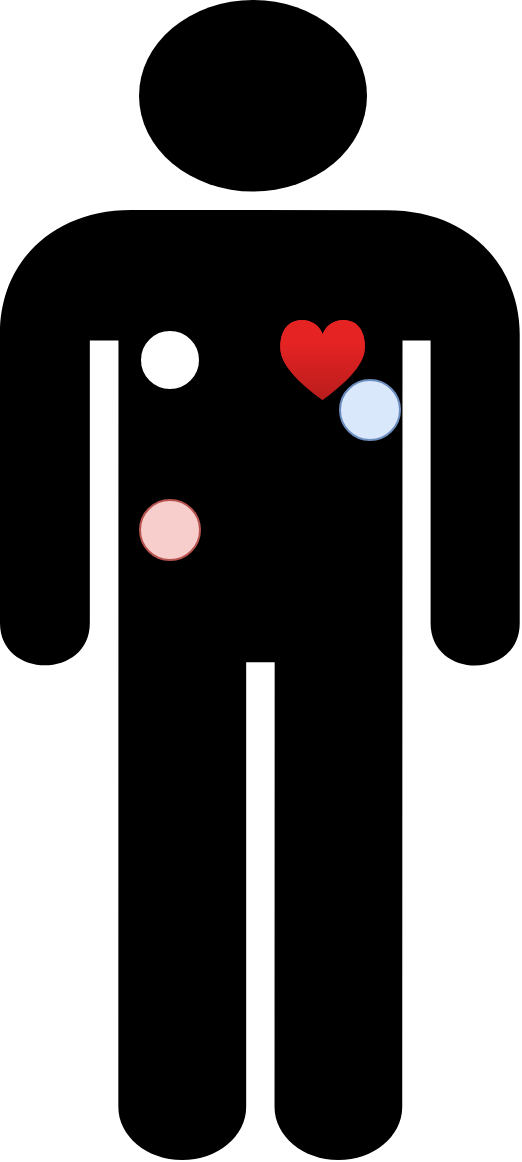<mxfile version="20.0.3"><diagram id="CRxmIB7kUF0slxMSyauR" name="Page-1"><mxGraphModel dx="1422" dy="670" grid="1" gridSize="10" guides="1" tooltips="1" connect="1" arrows="1" fold="1" page="1" pageScale="1" pageWidth="850" pageHeight="1100" math="0" shadow="0"><root><mxCell id="0"/><mxCell id="1" parent="0"/><mxCell id="nImXThspOhqN8ybAUmn2-4" value="" style="shape=mxgraph.signs.people.man_1;html=1;pointerEvents=1;fillColor=#000000;strokeColor=none;verticalLabelPosition=bottom;verticalAlign=top;align=center;" vertex="1" parent="1"><mxGeometry x="300" y="60" width="260" height="580" as="geometry"/></mxCell><mxCell id="nImXThspOhqN8ybAUmn2-5" value="" style="ellipse;whiteSpace=wrap;html=1;aspect=fixed;fillColor=#f8cecc;strokeColor=#b85450;" vertex="1" parent="1"><mxGeometry x="370" y="310" width="30" height="30" as="geometry"/></mxCell><mxCell id="nImXThspOhqN8ybAUmn2-7" value="" style="ellipse;whiteSpace=wrap;html=1;aspect=fixed;fillColor=#dae8fc;strokeColor=#6c8ebf;" vertex="1" parent="1"><mxGeometry x="470" y="250" width="30" height="30" as="geometry"/></mxCell><mxCell id="nImXThspOhqN8ybAUmn2-9" value="" style="ellipse;whiteSpace=wrap;html=1;aspect=fixed;" vertex="1" parent="1"><mxGeometry x="370" y="225" width="30" height="30" as="geometry"/></mxCell><mxCell id="nImXThspOhqN8ybAUmn2-10" value="" style="aspect=fixed;html=1;points=[];align=center;image;fontSize=12;image=img/lib/azure2/general/Heart.svg;" vertex="1" parent="1"><mxGeometry x="440" y="220" width="42.67" height="40" as="geometry"/></mxCell></root></mxGraphModel></diagram></mxfile>